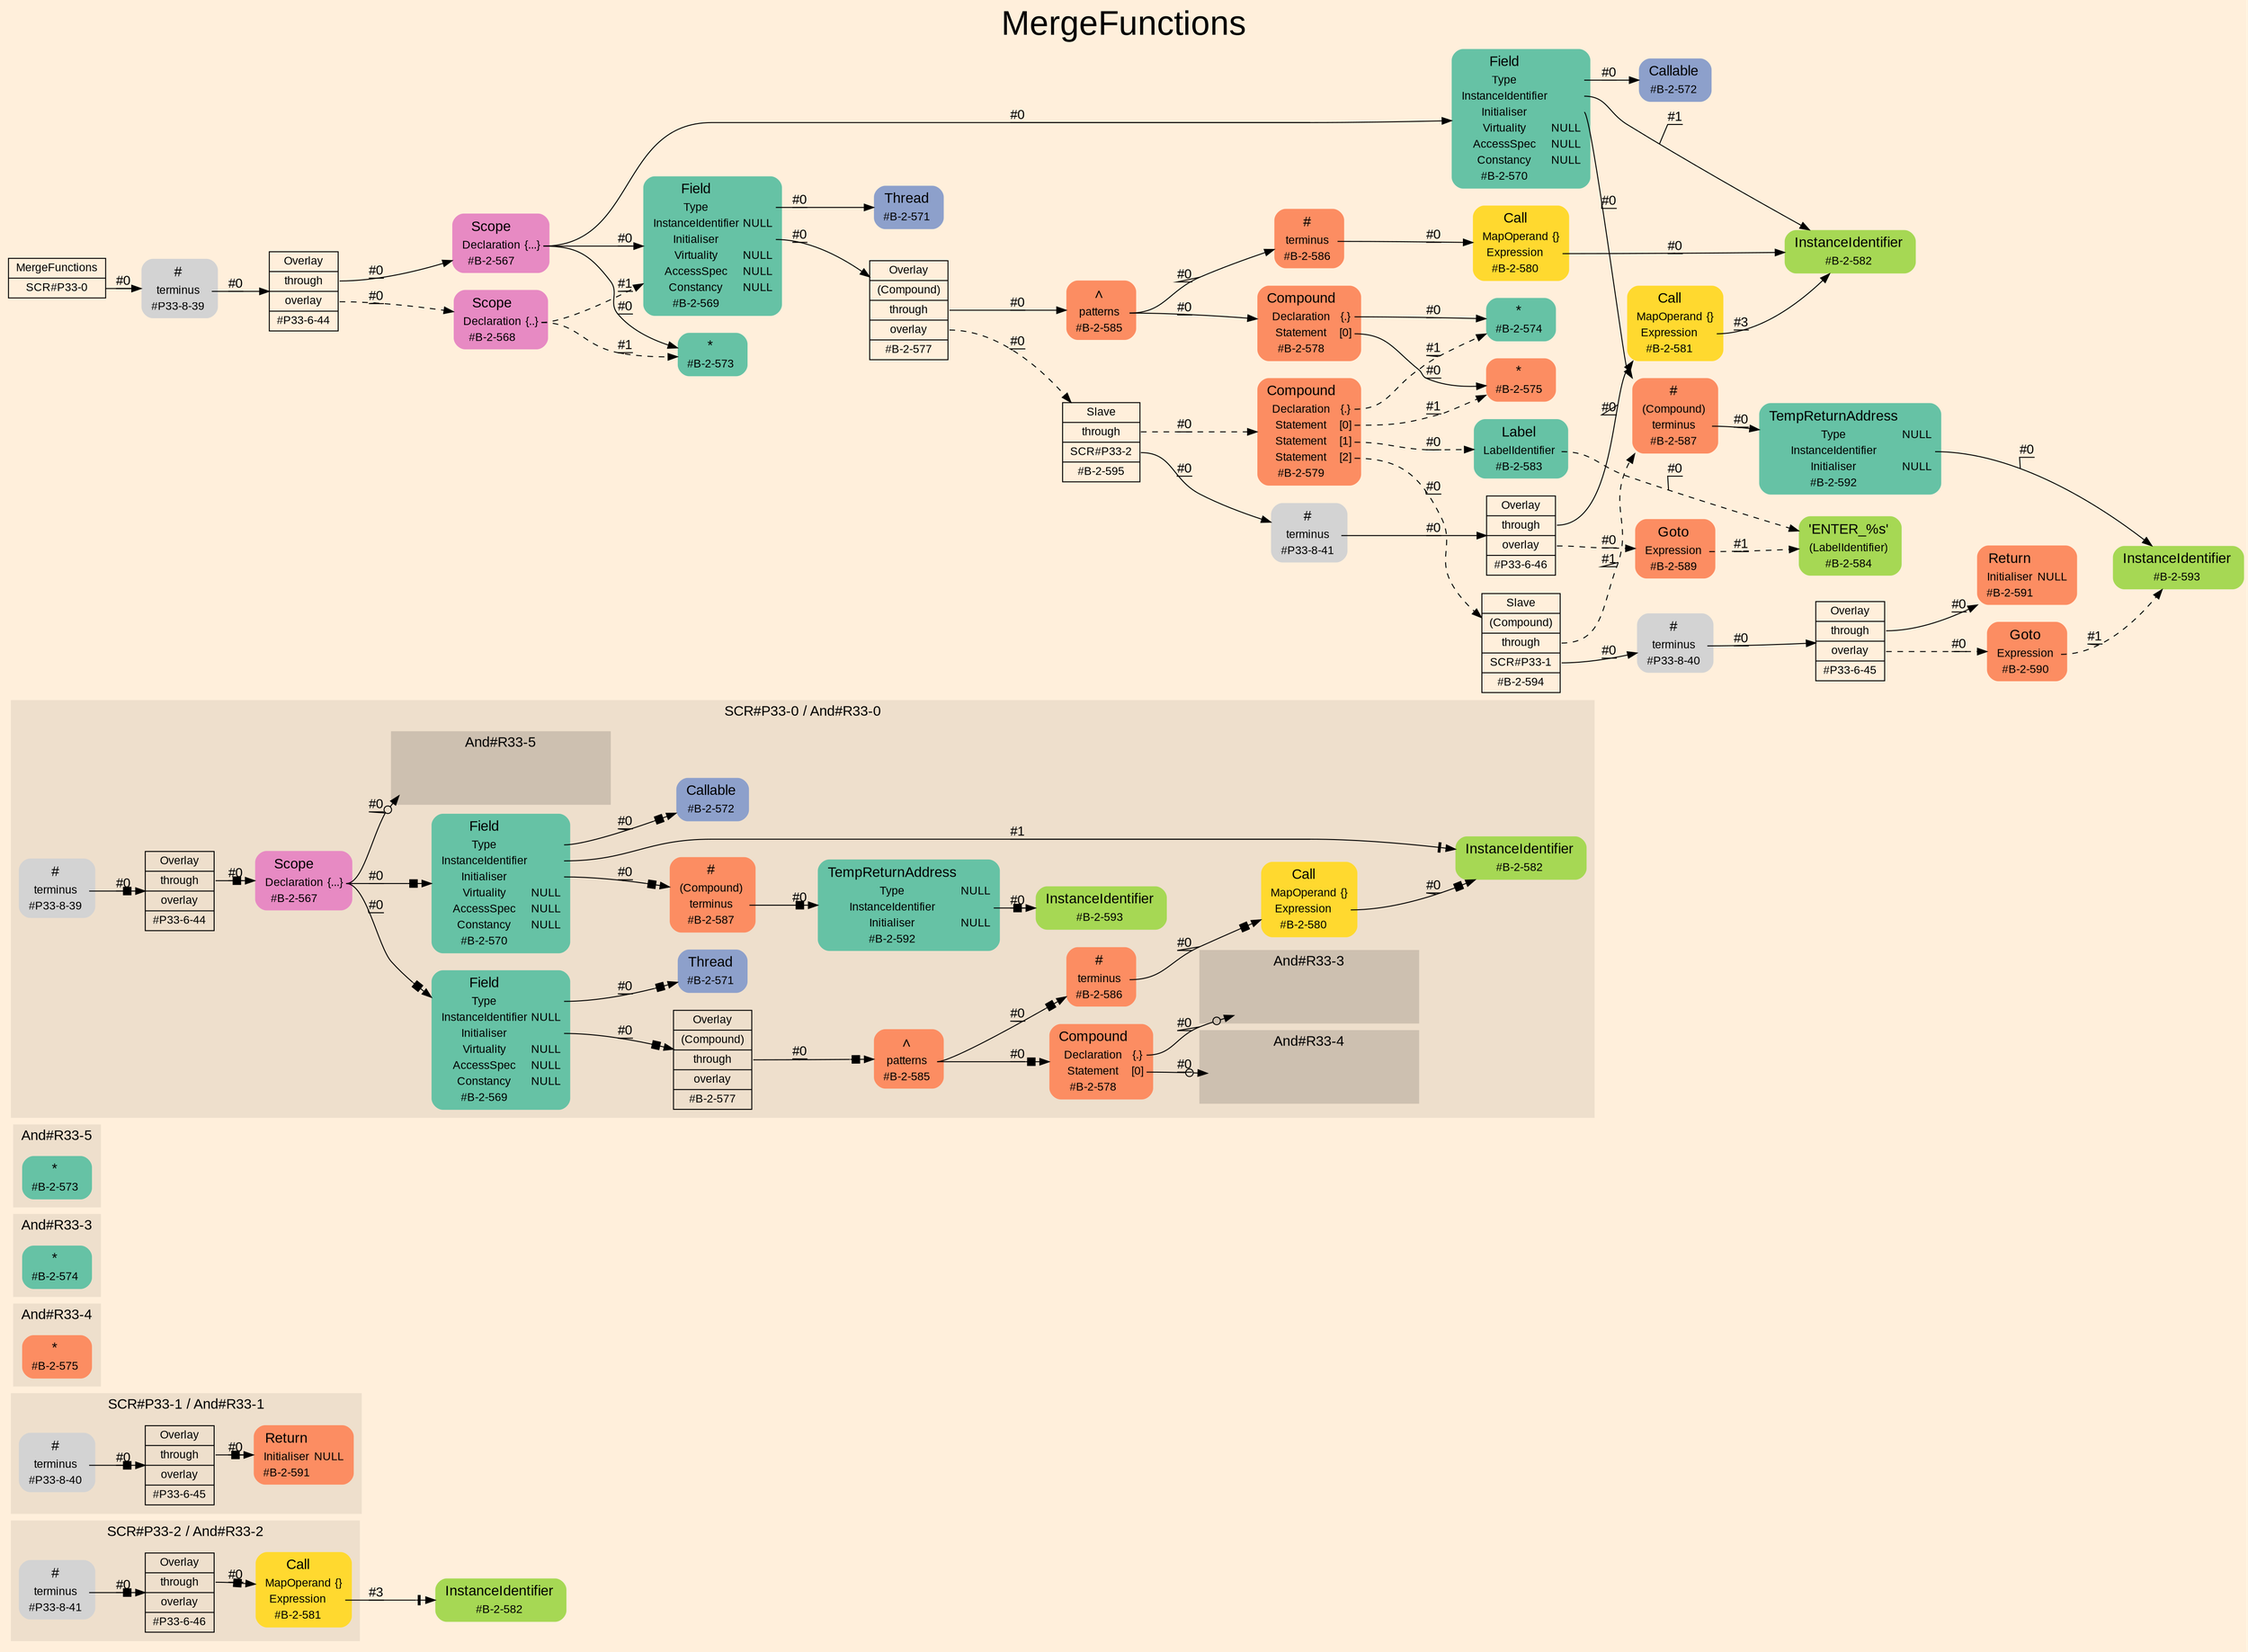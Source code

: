 digraph "MergeFunctions" {
label = "MergeFunctions"
labelloc = t
fontsize = "36"
graph [
    rankdir = "LR"
    ranksep = 0.3
    bgcolor = antiquewhite1
    color = black
    fontcolor = black
    fontname = "Arial"
];
node [
    fontname = "Arial"
];
edge [
    fontname = "Arial"
];

// -------------------- figure And#R33-2 --------------------
// -------- region And#R33-2 ----------
subgraph "clusterAnd#R33-2" {
    label = "SCR#P33-2 / And#R33-2"
    style = "filled"
    color = antiquewhite2
    fontsize = "15"
    "And#R33-2/#B-2-581" [
        // -------- block And#R33-2/#B-2-581 ----------
        shape = "plaintext"
        fillcolor = "/set28/6"
        label = <<TABLE BORDER="0" CELLBORDER="0" CELLSPACING="0">
         <TR><TD><FONT POINT-SIZE="15.0">Call</FONT></TD><TD></TD></TR>
         <TR><TD>MapOperand</TD><TD PORT="port0">{}</TD></TR>
         <TR><TD>Expression</TD><TD PORT="port1"></TD></TR>
         <TR><TD>#B-2-581</TD><TD PORT="port2"></TD></TR>
        </TABLE>>
        style = "rounded,filled"
        fontsize = "12"
    ];
    
    "And#R33-2/#P33-6-46" [
        // -------- block And#R33-2/#P33-6-46 ----------
        shape = "record"
        fillcolor = antiquewhite2
        label = "<fixed> Overlay | <port0> through | <port1> overlay | <port2> #P33-6-46"
        style = "filled"
        fontsize = "12"
        color = black
        fontcolor = black
    ];
    
    "And#R33-2/#P33-8-41" [
        // -------- block And#R33-2/#P33-8-41 ----------
        shape = "plaintext"
        label = <<TABLE BORDER="0" CELLBORDER="0" CELLSPACING="0">
         <TR><TD><FONT POINT-SIZE="15.0">#</FONT></TD><TD></TD></TR>
         <TR><TD>terminus</TD><TD PORT="port0"></TD></TR>
         <TR><TD>#P33-8-41</TD><TD PORT="port1"></TD></TR>
        </TABLE>>
        style = "rounded,filled"
        fontsize = "12"
    ];
    
}

"And#R33-2/#B-2-582" [
    // -------- block And#R33-2/#B-2-582 ----------
    shape = "plaintext"
    fillcolor = "/set28/5"
    label = <<TABLE BORDER="0" CELLBORDER="0" CELLSPACING="0">
     <TR><TD><FONT POINT-SIZE="15.0">InstanceIdentifier</FONT></TD><TD></TD></TR>
     <TR><TD>#B-2-582</TD><TD PORT="port0"></TD></TR>
    </TABLE>>
    style = "rounded,filled"
    fontsize = "12"
];

"And#R33-2/#B-2-581":port1 -> "And#R33-2/#B-2-582" [
    arrowhead="normalnonetee"
    label = "#3"
    decorate = true
    color = black
    fontcolor = black
];

"And#R33-2/#P33-6-46":port0 -> "And#R33-2/#B-2-581" [
    arrowhead="normalnonebox"
    label = "#0"
    decorate = true
    color = black
    fontcolor = black
];

"And#R33-2/#P33-8-41":port0 -> "And#R33-2/#P33-6-46" [
    arrowhead="normalnonebox"
    label = "#0"
    decorate = true
    color = black
    fontcolor = black
];


// -------------------- figure And#R33-1 --------------------
// -------- region And#R33-1 ----------
subgraph "clusterAnd#R33-1" {
    label = "SCR#P33-1 / And#R33-1"
    style = "filled"
    color = antiquewhite2
    fontsize = "15"
    "And#R33-1/#B-2-591" [
        // -------- block And#R33-1/#B-2-591 ----------
        shape = "plaintext"
        fillcolor = "/set28/2"
        label = <<TABLE BORDER="0" CELLBORDER="0" CELLSPACING="0">
         <TR><TD><FONT POINT-SIZE="15.0">Return</FONT></TD><TD></TD></TR>
         <TR><TD>Initialiser</TD><TD PORT="port0">NULL</TD></TR>
         <TR><TD>#B-2-591</TD><TD PORT="port1"></TD></TR>
        </TABLE>>
        style = "rounded,filled"
        fontsize = "12"
    ];
    
    "And#R33-1/#P33-6-45" [
        // -------- block And#R33-1/#P33-6-45 ----------
        shape = "record"
        fillcolor = antiquewhite2
        label = "<fixed> Overlay | <port0> through | <port1> overlay | <port2> #P33-6-45"
        style = "filled"
        fontsize = "12"
        color = black
        fontcolor = black
    ];
    
    "And#R33-1/#P33-8-40" [
        // -------- block And#R33-1/#P33-8-40 ----------
        shape = "plaintext"
        label = <<TABLE BORDER="0" CELLBORDER="0" CELLSPACING="0">
         <TR><TD><FONT POINT-SIZE="15.0">#</FONT></TD><TD></TD></TR>
         <TR><TD>terminus</TD><TD PORT="port0"></TD></TR>
         <TR><TD>#P33-8-40</TD><TD PORT="port1"></TD></TR>
        </TABLE>>
        style = "rounded,filled"
        fontsize = "12"
    ];
    
}

"And#R33-1/#P33-6-45":port0 -> "And#R33-1/#B-2-591" [
    arrowhead="normalnonebox"
    label = "#0"
    decorate = true
    color = black
    fontcolor = black
];

"And#R33-1/#P33-8-40":port0 -> "And#R33-1/#P33-6-45" [
    arrowhead="normalnonebox"
    label = "#0"
    decorate = true
    color = black
    fontcolor = black
];


// -------------------- figure And#R33-4 --------------------
// -------- region And#R33-4 ----------
subgraph "clusterAnd#R33-4" {
    label = "And#R33-4"
    style = "filled"
    color = antiquewhite2
    fontsize = "15"
    "And#R33-4/#B-2-575" [
        // -------- block And#R33-4/#B-2-575 ----------
        shape = "plaintext"
        fillcolor = "/set28/2"
        label = <<TABLE BORDER="0" CELLBORDER="0" CELLSPACING="0">
         <TR><TD><FONT POINT-SIZE="15.0">*</FONT></TD><TD></TD></TR>
         <TR><TD>#B-2-575</TD><TD PORT="port0"></TD></TR>
        </TABLE>>
        style = "rounded,filled"
        fontsize = "12"
    ];
    
}


// -------------------- figure And#R33-3 --------------------
// -------- region And#R33-3 ----------
subgraph "clusterAnd#R33-3" {
    label = "And#R33-3"
    style = "filled"
    color = antiquewhite2
    fontsize = "15"
    "And#R33-3/#B-2-574" [
        // -------- block And#R33-3/#B-2-574 ----------
        shape = "plaintext"
        fillcolor = "/set28/1"
        label = <<TABLE BORDER="0" CELLBORDER="0" CELLSPACING="0">
         <TR><TD><FONT POINT-SIZE="15.0">*</FONT></TD><TD></TD></TR>
         <TR><TD>#B-2-574</TD><TD PORT="port0"></TD></TR>
        </TABLE>>
        style = "rounded,filled"
        fontsize = "12"
    ];
    
}


// -------------------- figure And#R33-5 --------------------
// -------- region And#R33-5 ----------
subgraph "clusterAnd#R33-5" {
    label = "And#R33-5"
    style = "filled"
    color = antiquewhite2
    fontsize = "15"
    "And#R33-5/#B-2-573" [
        // -------- block And#R33-5/#B-2-573 ----------
        shape = "plaintext"
        fillcolor = "/set28/1"
        label = <<TABLE BORDER="0" CELLBORDER="0" CELLSPACING="0">
         <TR><TD><FONT POINT-SIZE="15.0">*</FONT></TD><TD></TD></TR>
         <TR><TD>#B-2-573</TD><TD PORT="port0"></TD></TR>
        </TABLE>>
        style = "rounded,filled"
        fontsize = "12"
    ];
    
}


// -------------------- figure And#R33-0 --------------------
// -------- region And#R33-0 ----------
subgraph "clusterAnd#R33-0" {
    label = "SCR#P33-0 / And#R33-0"
    style = "filled"
    color = antiquewhite2
    fontsize = "15"
    "And#R33-0/#B-2-572" [
        // -------- block And#R33-0/#B-2-572 ----------
        shape = "plaintext"
        fillcolor = "/set28/3"
        label = <<TABLE BORDER="0" CELLBORDER="0" CELLSPACING="0">
         <TR><TD><FONT POINT-SIZE="15.0">Callable</FONT></TD><TD></TD></TR>
         <TR><TD>#B-2-572</TD><TD PORT="port0"></TD></TR>
        </TABLE>>
        style = "rounded,filled"
        fontsize = "12"
    ];
    
    "And#R33-0/#B-2-567" [
        // -------- block And#R33-0/#B-2-567 ----------
        shape = "plaintext"
        fillcolor = "/set28/4"
        label = <<TABLE BORDER="0" CELLBORDER="0" CELLSPACING="0">
         <TR><TD><FONT POINT-SIZE="15.0">Scope</FONT></TD><TD></TD></TR>
         <TR><TD>Declaration</TD><TD PORT="port0">{...}</TD></TR>
         <TR><TD>#B-2-567</TD><TD PORT="port1"></TD></TR>
        </TABLE>>
        style = "rounded,filled"
        fontsize = "12"
    ];
    
    "And#R33-0/#B-2-571" [
        // -------- block And#R33-0/#B-2-571 ----------
        shape = "plaintext"
        fillcolor = "/set28/3"
        label = <<TABLE BORDER="0" CELLBORDER="0" CELLSPACING="0">
         <TR><TD><FONT POINT-SIZE="15.0">Thread</FONT></TD><TD></TD></TR>
         <TR><TD>#B-2-571</TD><TD PORT="port0"></TD></TR>
        </TABLE>>
        style = "rounded,filled"
        fontsize = "12"
    ];
    
    "And#R33-0/#B-2-582" [
        // -------- block And#R33-0/#B-2-582 ----------
        shape = "plaintext"
        fillcolor = "/set28/5"
        label = <<TABLE BORDER="0" CELLBORDER="0" CELLSPACING="0">
         <TR><TD><FONT POINT-SIZE="15.0">InstanceIdentifier</FONT></TD><TD></TD></TR>
         <TR><TD>#B-2-582</TD><TD PORT="port0"></TD></TR>
        </TABLE>>
        style = "rounded,filled"
        fontsize = "12"
    ];
    
    "And#R33-0/#B-2-569" [
        // -------- block And#R33-0/#B-2-569 ----------
        shape = "plaintext"
        fillcolor = "/set28/1"
        label = <<TABLE BORDER="0" CELLBORDER="0" CELLSPACING="0">
         <TR><TD><FONT POINT-SIZE="15.0">Field</FONT></TD><TD></TD></TR>
         <TR><TD>Type</TD><TD PORT="port0"></TD></TR>
         <TR><TD>InstanceIdentifier</TD><TD PORT="port1">NULL</TD></TR>
         <TR><TD>Initialiser</TD><TD PORT="port2"></TD></TR>
         <TR><TD>Virtuality</TD><TD PORT="port3">NULL</TD></TR>
         <TR><TD>AccessSpec</TD><TD PORT="port4">NULL</TD></TR>
         <TR><TD>Constancy</TD><TD PORT="port5">NULL</TD></TR>
         <TR><TD>#B-2-569</TD><TD PORT="port6"></TD></TR>
        </TABLE>>
        style = "rounded,filled"
        fontsize = "12"
    ];
    
    "And#R33-0/#B-2-570" [
        // -------- block And#R33-0/#B-2-570 ----------
        shape = "plaintext"
        fillcolor = "/set28/1"
        label = <<TABLE BORDER="0" CELLBORDER="0" CELLSPACING="0">
         <TR><TD><FONT POINT-SIZE="15.0">Field</FONT></TD><TD></TD></TR>
         <TR><TD>Type</TD><TD PORT="port0"></TD></TR>
         <TR><TD>InstanceIdentifier</TD><TD PORT="port1"></TD></TR>
         <TR><TD>Initialiser</TD><TD PORT="port2"></TD></TR>
         <TR><TD>Virtuality</TD><TD PORT="port3">NULL</TD></TR>
         <TR><TD>AccessSpec</TD><TD PORT="port4">NULL</TD></TR>
         <TR><TD>Constancy</TD><TD PORT="port5">NULL</TD></TR>
         <TR><TD>#B-2-570</TD><TD PORT="port6"></TD></TR>
        </TABLE>>
        style = "rounded,filled"
        fontsize = "12"
    ];
    
    "And#R33-0/#B-2-577" [
        // -------- block And#R33-0/#B-2-577 ----------
        shape = "record"
        fillcolor = antiquewhite2
        label = "<fixed> Overlay | <port0> (Compound) | <port1> through | <port2> overlay | <port3> #B-2-577"
        style = "filled"
        fontsize = "12"
        color = black
        fontcolor = black
    ];
    
    "And#R33-0/#B-2-578" [
        // -------- block And#R33-0/#B-2-578 ----------
        shape = "plaintext"
        fillcolor = "/set28/2"
        label = <<TABLE BORDER="0" CELLBORDER="0" CELLSPACING="0">
         <TR><TD><FONT POINT-SIZE="15.0">Compound</FONT></TD><TD></TD></TR>
         <TR><TD>Declaration</TD><TD PORT="port0">{.}</TD></TR>
         <TR><TD>Statement</TD><TD PORT="port1">[0]</TD></TR>
         <TR><TD>#B-2-578</TD><TD PORT="port2"></TD></TR>
        </TABLE>>
        style = "rounded,filled"
        fontsize = "12"
    ];
    
    "And#R33-0/#B-2-580" [
        // -------- block And#R33-0/#B-2-580 ----------
        shape = "plaintext"
        fillcolor = "/set28/6"
        label = <<TABLE BORDER="0" CELLBORDER="0" CELLSPACING="0">
         <TR><TD><FONT POINT-SIZE="15.0">Call</FONT></TD><TD></TD></TR>
         <TR><TD>MapOperand</TD><TD PORT="port0">{}</TD></TR>
         <TR><TD>Expression</TD><TD PORT="port1"></TD></TR>
         <TR><TD>#B-2-580</TD><TD PORT="port2"></TD></TR>
        </TABLE>>
        style = "rounded,filled"
        fontsize = "12"
    ];
    
    "And#R33-0/#B-2-585" [
        // -------- block And#R33-0/#B-2-585 ----------
        shape = "plaintext"
        fillcolor = "/set28/2"
        label = <<TABLE BORDER="0" CELLBORDER="0" CELLSPACING="0">
         <TR><TD><FONT POINT-SIZE="15.0">∧</FONT></TD><TD></TD></TR>
         <TR><TD>patterns</TD><TD PORT="port0"></TD></TR>
         <TR><TD>#B-2-585</TD><TD PORT="port1"></TD></TR>
        </TABLE>>
        style = "rounded,filled"
        fontsize = "12"
    ];
    
    "And#R33-0/#B-2-586" [
        // -------- block And#R33-0/#B-2-586 ----------
        shape = "plaintext"
        fillcolor = "/set28/2"
        label = <<TABLE BORDER="0" CELLBORDER="0" CELLSPACING="0">
         <TR><TD><FONT POINT-SIZE="15.0">#</FONT></TD><TD></TD></TR>
         <TR><TD>terminus</TD><TD PORT="port0"></TD></TR>
         <TR><TD>#B-2-586</TD><TD PORT="port1"></TD></TR>
        </TABLE>>
        style = "rounded,filled"
        fontsize = "12"
    ];
    
    "And#R33-0/#B-2-587" [
        // -------- block And#R33-0/#B-2-587 ----------
        shape = "plaintext"
        fillcolor = "/set28/2"
        label = <<TABLE BORDER="0" CELLBORDER="0" CELLSPACING="0">
         <TR><TD><FONT POINT-SIZE="15.0">#</FONT></TD><TD></TD></TR>
         <TR><TD>(Compound)</TD><TD PORT="port0"></TD></TR>
         <TR><TD>terminus</TD><TD PORT="port1"></TD></TR>
         <TR><TD>#B-2-587</TD><TD PORT="port2"></TD></TR>
        </TABLE>>
        style = "rounded,filled"
        fontsize = "12"
    ];
    
    "And#R33-0/#B-2-592" [
        // -------- block And#R33-0/#B-2-592 ----------
        shape = "plaintext"
        fillcolor = "/set28/1"
        label = <<TABLE BORDER="0" CELLBORDER="0" CELLSPACING="0">
         <TR><TD><FONT POINT-SIZE="15.0">TempReturnAddress</FONT></TD><TD></TD></TR>
         <TR><TD>Type</TD><TD PORT="port0">NULL</TD></TR>
         <TR><TD>InstanceIdentifier</TD><TD PORT="port1"></TD></TR>
         <TR><TD>Initialiser</TD><TD PORT="port2">NULL</TD></TR>
         <TR><TD>#B-2-592</TD><TD PORT="port3"></TD></TR>
        </TABLE>>
        style = "rounded,filled"
        fontsize = "12"
    ];
    
    "And#R33-0/#B-2-593" [
        // -------- block And#R33-0/#B-2-593 ----------
        shape = "plaintext"
        fillcolor = "/set28/5"
        label = <<TABLE BORDER="0" CELLBORDER="0" CELLSPACING="0">
         <TR><TD><FONT POINT-SIZE="15.0">InstanceIdentifier</FONT></TD><TD></TD></TR>
         <TR><TD>#B-2-593</TD><TD PORT="port0"></TD></TR>
        </TABLE>>
        style = "rounded,filled"
        fontsize = "12"
    ];
    
    "And#R33-0/#P33-6-44" [
        // -------- block And#R33-0/#P33-6-44 ----------
        shape = "record"
        fillcolor = antiquewhite2
        label = "<fixed> Overlay | <port0> through | <port1> overlay | <port2> #P33-6-44"
        style = "filled"
        fontsize = "12"
        color = black
        fontcolor = black
    ];
    
    "And#R33-0/#P33-8-39" [
        // -------- block And#R33-0/#P33-8-39 ----------
        shape = "plaintext"
        label = <<TABLE BORDER="0" CELLBORDER="0" CELLSPACING="0">
         <TR><TD><FONT POINT-SIZE="15.0">#</FONT></TD><TD></TD></TR>
         <TR><TD>terminus</TD><TD PORT="port0"></TD></TR>
         <TR><TD>#P33-8-39</TD><TD PORT="port1"></TD></TR>
        </TABLE>>
        style = "rounded,filled"
        fontsize = "12"
    ];
    
    // -------- region And#R33-0/And#R33-3 ----------
    subgraph "clusterAnd#R33-0/And#R33-3" {
        label = "And#R33-3"
        style = "filled"
        color = antiquewhite3
        fontsize = "15"
        "And#R33-0/And#R33-3/#B-2-574" [
            // -------- block And#R33-0/And#R33-3/#B-2-574 ----------
            shape = none
            fillcolor = "/set28/1"
            style = "invisible"
        ];
        
    }
    
    // -------- region And#R33-0/And#R33-4 ----------
    subgraph "clusterAnd#R33-0/And#R33-4" {
        label = "And#R33-4"
        style = "filled"
        color = antiquewhite3
        fontsize = "15"
        "And#R33-0/And#R33-4/#B-2-575" [
            // -------- block And#R33-0/And#R33-4/#B-2-575 ----------
            shape = none
            fillcolor = "/set28/2"
            style = "invisible"
        ];
        
    }
    
    // -------- region And#R33-0/And#R33-5 ----------
    subgraph "clusterAnd#R33-0/And#R33-5" {
        label = "And#R33-5"
        style = "filled"
        color = antiquewhite3
        fontsize = "15"
        "And#R33-0/And#R33-5/#B-2-573" [
            // -------- block And#R33-0/And#R33-5/#B-2-573 ----------
            shape = none
            fillcolor = "/set28/1"
            style = "invisible"
        ];
        
    }
    
}

"And#R33-0/#B-2-567":port0 -> "And#R33-0/And#R33-5/#B-2-573" [
    arrowhead="normalnoneodot"
    label = "#0"
    decorate = true
    color = black
    fontcolor = black
];

"And#R33-0/#B-2-567":port0 -> "And#R33-0/#B-2-569" [
    arrowhead="normalnonebox"
    label = "#0"
    decorate = true
    color = black
    fontcolor = black
];

"And#R33-0/#B-2-567":port0 -> "And#R33-0/#B-2-570" [
    arrowhead="normalnonebox"
    label = "#0"
    decorate = true
    color = black
    fontcolor = black
];

"And#R33-0/#B-2-569":port0 -> "And#R33-0/#B-2-571" [
    arrowhead="normalnonebox"
    label = "#0"
    decorate = true
    color = black
    fontcolor = black
];

"And#R33-0/#B-2-569":port2 -> "And#R33-0/#B-2-577" [
    arrowhead="normalnonebox"
    label = "#0"
    decorate = true
    color = black
    fontcolor = black
];

"And#R33-0/#B-2-570":port0 -> "And#R33-0/#B-2-572" [
    arrowhead="normalnonebox"
    label = "#0"
    decorate = true
    color = black
    fontcolor = black
];

"And#R33-0/#B-2-570":port1 -> "And#R33-0/#B-2-582" [
    arrowhead="normalnonetee"
    label = "#1"
    decorate = true
    color = black
    fontcolor = black
];

"And#R33-0/#B-2-570":port2 -> "And#R33-0/#B-2-587" [
    arrowhead="normalnonebox"
    label = "#0"
    decorate = true
    color = black
    fontcolor = black
];

"And#R33-0/#B-2-577":port1 -> "And#R33-0/#B-2-585" [
    arrowhead="normalnonebox"
    label = "#0"
    decorate = true
    color = black
    fontcolor = black
];

"And#R33-0/#B-2-578":port0 -> "And#R33-0/And#R33-3/#B-2-574" [
    arrowhead="normalnoneodot"
    label = "#0"
    decorate = true
    color = black
    fontcolor = black
];

"And#R33-0/#B-2-578":port1 -> "And#R33-0/And#R33-4/#B-2-575" [
    arrowhead="normalnoneodot"
    label = "#0"
    decorate = true
    color = black
    fontcolor = black
];

"And#R33-0/#B-2-580":port1 -> "And#R33-0/#B-2-582" [
    arrowhead="normalnonebox"
    label = "#0"
    decorate = true
    color = black
    fontcolor = black
];

"And#R33-0/#B-2-585":port0 -> "And#R33-0/#B-2-578" [
    arrowhead="normalnonebox"
    label = "#0"
    decorate = true
    color = black
    fontcolor = black
];

"And#R33-0/#B-2-585":port0 -> "And#R33-0/#B-2-586" [
    arrowhead="normalnonebox"
    label = "#0"
    decorate = true
    color = black
    fontcolor = black
];

"And#R33-0/#B-2-586":port0 -> "And#R33-0/#B-2-580" [
    arrowhead="normalnonebox"
    label = "#0"
    decorate = true
    color = black
    fontcolor = black
];

"And#R33-0/#B-2-587":port1 -> "And#R33-0/#B-2-592" [
    arrowhead="normalnonebox"
    label = "#0"
    decorate = true
    color = black
    fontcolor = black
];

"And#R33-0/#B-2-592":port1 -> "And#R33-0/#B-2-593" [
    arrowhead="normalnonebox"
    label = "#0"
    decorate = true
    color = black
    fontcolor = black
];

"And#R33-0/#P33-6-44":port0 -> "And#R33-0/#B-2-567" [
    arrowhead="normalnonebox"
    label = "#0"
    decorate = true
    color = black
    fontcolor = black
];

"And#R33-0/#P33-8-39":port0 -> "And#R33-0/#P33-6-44" [
    arrowhead="normalnonebox"
    label = "#0"
    decorate = true
    color = black
    fontcolor = black
];


// -------------------- transformation figure --------------------
"CR#P33-0" [
    // -------- block CR#P33-0 ----------
    shape = "record"
    fillcolor = antiquewhite1
    label = "<fixed> MergeFunctions | <port0> SCR#P33-0"
    style = "filled"
    fontsize = "12"
    color = black
    fontcolor = black
];

"#P33-8-39" [
    // -------- block #P33-8-39 ----------
    shape = "plaintext"
    label = <<TABLE BORDER="0" CELLBORDER="0" CELLSPACING="0">
     <TR><TD><FONT POINT-SIZE="15.0">#</FONT></TD><TD></TD></TR>
     <TR><TD>terminus</TD><TD PORT="port0"></TD></TR>
     <TR><TD>#P33-8-39</TD><TD PORT="port1"></TD></TR>
    </TABLE>>
    style = "rounded,filled"
    fontsize = "12"
];

"#P33-6-44" [
    // -------- block #P33-6-44 ----------
    shape = "record"
    fillcolor = antiquewhite1
    label = "<fixed> Overlay | <port0> through | <port1> overlay | <port2> #P33-6-44"
    style = "filled"
    fontsize = "12"
    color = black
    fontcolor = black
];

"#B-2-567" [
    // -------- block #B-2-567 ----------
    shape = "plaintext"
    fillcolor = "/set28/4"
    label = <<TABLE BORDER="0" CELLBORDER="0" CELLSPACING="0">
     <TR><TD><FONT POINT-SIZE="15.0">Scope</FONT></TD><TD></TD></TR>
     <TR><TD>Declaration</TD><TD PORT="port0">{...}</TD></TR>
     <TR><TD>#B-2-567</TD><TD PORT="port1"></TD></TR>
    </TABLE>>
    style = "rounded,filled"
    fontsize = "12"
];

"#B-2-573" [
    // -------- block #B-2-573 ----------
    shape = "plaintext"
    fillcolor = "/set28/1"
    label = <<TABLE BORDER="0" CELLBORDER="0" CELLSPACING="0">
     <TR><TD><FONT POINT-SIZE="15.0">*</FONT></TD><TD></TD></TR>
     <TR><TD>#B-2-573</TD><TD PORT="port0"></TD></TR>
    </TABLE>>
    style = "rounded,filled"
    fontsize = "12"
];

"#B-2-569" [
    // -------- block #B-2-569 ----------
    shape = "plaintext"
    fillcolor = "/set28/1"
    label = <<TABLE BORDER="0" CELLBORDER="0" CELLSPACING="0">
     <TR><TD><FONT POINT-SIZE="15.0">Field</FONT></TD><TD></TD></TR>
     <TR><TD>Type</TD><TD PORT="port0"></TD></TR>
     <TR><TD>InstanceIdentifier</TD><TD PORT="port1">NULL</TD></TR>
     <TR><TD>Initialiser</TD><TD PORT="port2"></TD></TR>
     <TR><TD>Virtuality</TD><TD PORT="port3">NULL</TD></TR>
     <TR><TD>AccessSpec</TD><TD PORT="port4">NULL</TD></TR>
     <TR><TD>Constancy</TD><TD PORT="port5">NULL</TD></TR>
     <TR><TD>#B-2-569</TD><TD PORT="port6"></TD></TR>
    </TABLE>>
    style = "rounded,filled"
    fontsize = "12"
];

"#B-2-571" [
    // -------- block #B-2-571 ----------
    shape = "plaintext"
    fillcolor = "/set28/3"
    label = <<TABLE BORDER="0" CELLBORDER="0" CELLSPACING="0">
     <TR><TD><FONT POINT-SIZE="15.0">Thread</FONT></TD><TD></TD></TR>
     <TR><TD>#B-2-571</TD><TD PORT="port0"></TD></TR>
    </TABLE>>
    style = "rounded,filled"
    fontsize = "12"
];

"#B-2-577" [
    // -------- block #B-2-577 ----------
    shape = "record"
    fillcolor = antiquewhite1
    label = "<fixed> Overlay | <port0> (Compound) | <port1> through | <port2> overlay | <port3> #B-2-577"
    style = "filled"
    fontsize = "12"
    color = black
    fontcolor = black
];

"#B-2-585" [
    // -------- block #B-2-585 ----------
    shape = "plaintext"
    fillcolor = "/set28/2"
    label = <<TABLE BORDER="0" CELLBORDER="0" CELLSPACING="0">
     <TR><TD><FONT POINT-SIZE="15.0">∧</FONT></TD><TD></TD></TR>
     <TR><TD>patterns</TD><TD PORT="port0"></TD></TR>
     <TR><TD>#B-2-585</TD><TD PORT="port1"></TD></TR>
    </TABLE>>
    style = "rounded,filled"
    fontsize = "12"
];

"#B-2-578" [
    // -------- block #B-2-578 ----------
    shape = "plaintext"
    fillcolor = "/set28/2"
    label = <<TABLE BORDER="0" CELLBORDER="0" CELLSPACING="0">
     <TR><TD><FONT POINT-SIZE="15.0">Compound</FONT></TD><TD></TD></TR>
     <TR><TD>Declaration</TD><TD PORT="port0">{.}</TD></TR>
     <TR><TD>Statement</TD><TD PORT="port1">[0]</TD></TR>
     <TR><TD>#B-2-578</TD><TD PORT="port2"></TD></TR>
    </TABLE>>
    style = "rounded,filled"
    fontsize = "12"
];

"#B-2-574" [
    // -------- block #B-2-574 ----------
    shape = "plaintext"
    fillcolor = "/set28/1"
    label = <<TABLE BORDER="0" CELLBORDER="0" CELLSPACING="0">
     <TR><TD><FONT POINT-SIZE="15.0">*</FONT></TD><TD></TD></TR>
     <TR><TD>#B-2-574</TD><TD PORT="port0"></TD></TR>
    </TABLE>>
    style = "rounded,filled"
    fontsize = "12"
];

"#B-2-575" [
    // -------- block #B-2-575 ----------
    shape = "plaintext"
    fillcolor = "/set28/2"
    label = <<TABLE BORDER="0" CELLBORDER="0" CELLSPACING="0">
     <TR><TD><FONT POINT-SIZE="15.0">*</FONT></TD><TD></TD></TR>
     <TR><TD>#B-2-575</TD><TD PORT="port0"></TD></TR>
    </TABLE>>
    style = "rounded,filled"
    fontsize = "12"
];

"#B-2-586" [
    // -------- block #B-2-586 ----------
    shape = "plaintext"
    fillcolor = "/set28/2"
    label = <<TABLE BORDER="0" CELLBORDER="0" CELLSPACING="0">
     <TR><TD><FONT POINT-SIZE="15.0">#</FONT></TD><TD></TD></TR>
     <TR><TD>terminus</TD><TD PORT="port0"></TD></TR>
     <TR><TD>#B-2-586</TD><TD PORT="port1"></TD></TR>
    </TABLE>>
    style = "rounded,filled"
    fontsize = "12"
];

"#B-2-580" [
    // -------- block #B-2-580 ----------
    shape = "plaintext"
    fillcolor = "/set28/6"
    label = <<TABLE BORDER="0" CELLBORDER="0" CELLSPACING="0">
     <TR><TD><FONT POINT-SIZE="15.0">Call</FONT></TD><TD></TD></TR>
     <TR><TD>MapOperand</TD><TD PORT="port0">{}</TD></TR>
     <TR><TD>Expression</TD><TD PORT="port1"></TD></TR>
     <TR><TD>#B-2-580</TD><TD PORT="port2"></TD></TR>
    </TABLE>>
    style = "rounded,filled"
    fontsize = "12"
];

"#B-2-582" [
    // -------- block #B-2-582 ----------
    shape = "plaintext"
    fillcolor = "/set28/5"
    label = <<TABLE BORDER="0" CELLBORDER="0" CELLSPACING="0">
     <TR><TD><FONT POINT-SIZE="15.0">InstanceIdentifier</FONT></TD><TD></TD></TR>
     <TR><TD>#B-2-582</TD><TD PORT="port0"></TD></TR>
    </TABLE>>
    style = "rounded,filled"
    fontsize = "12"
];

"#B-2-595" [
    // -------- block #B-2-595 ----------
    shape = "record"
    fillcolor = antiquewhite1
    label = "<fixed> Slave | <port0> through | <port1> SCR#P33-2 | <port2> #B-2-595"
    style = "filled"
    fontsize = "12"
    color = black
    fontcolor = black
];

"#B-2-579" [
    // -------- block #B-2-579 ----------
    shape = "plaintext"
    fillcolor = "/set28/2"
    label = <<TABLE BORDER="0" CELLBORDER="0" CELLSPACING="0">
     <TR><TD><FONT POINT-SIZE="15.0">Compound</FONT></TD><TD></TD></TR>
     <TR><TD>Declaration</TD><TD PORT="port0">{.}</TD></TR>
     <TR><TD>Statement</TD><TD PORT="port1">[0]</TD></TR>
     <TR><TD>Statement</TD><TD PORT="port2">[1]</TD></TR>
     <TR><TD>Statement</TD><TD PORT="port3">[2]</TD></TR>
     <TR><TD>#B-2-579</TD><TD PORT="port4"></TD></TR>
    </TABLE>>
    style = "rounded,filled"
    fontsize = "12"
];

"#B-2-583" [
    // -------- block #B-2-583 ----------
    shape = "plaintext"
    fillcolor = "/set28/1"
    label = <<TABLE BORDER="0" CELLBORDER="0" CELLSPACING="0">
     <TR><TD><FONT POINT-SIZE="15.0">Label</FONT></TD><TD></TD></TR>
     <TR><TD>LabelIdentifier</TD><TD PORT="port0"></TD></TR>
     <TR><TD>#B-2-583</TD><TD PORT="port1"></TD></TR>
    </TABLE>>
    style = "rounded,filled"
    fontsize = "12"
];

"#B-2-584" [
    // -------- block #B-2-584 ----------
    shape = "plaintext"
    fillcolor = "/set28/5"
    label = <<TABLE BORDER="0" CELLBORDER="0" CELLSPACING="0">
     <TR><TD><FONT POINT-SIZE="15.0">'ENTER_%s'</FONT></TD><TD></TD></TR>
     <TR><TD>(LabelIdentifier)</TD><TD PORT="port0"></TD></TR>
     <TR><TD>#B-2-584</TD><TD PORT="port1"></TD></TR>
    </TABLE>>
    style = "rounded,filled"
    fontsize = "12"
];

"#B-2-594" [
    // -------- block #B-2-594 ----------
    shape = "record"
    fillcolor = antiquewhite1
    label = "<fixed> Slave | <port0> (Compound) | <port1> through | <port2> SCR#P33-1 | <port3> #B-2-594"
    style = "filled"
    fontsize = "12"
    color = black
    fontcolor = black
];

"#B-2-587" [
    // -------- block #B-2-587 ----------
    shape = "plaintext"
    fillcolor = "/set28/2"
    label = <<TABLE BORDER="0" CELLBORDER="0" CELLSPACING="0">
     <TR><TD><FONT POINT-SIZE="15.0">#</FONT></TD><TD></TD></TR>
     <TR><TD>(Compound)</TD><TD PORT="port0"></TD></TR>
     <TR><TD>terminus</TD><TD PORT="port1"></TD></TR>
     <TR><TD>#B-2-587</TD><TD PORT="port2"></TD></TR>
    </TABLE>>
    style = "rounded,filled"
    fontsize = "12"
];

"#B-2-592" [
    // -------- block #B-2-592 ----------
    shape = "plaintext"
    fillcolor = "/set28/1"
    label = <<TABLE BORDER="0" CELLBORDER="0" CELLSPACING="0">
     <TR><TD><FONT POINT-SIZE="15.0">TempReturnAddress</FONT></TD><TD></TD></TR>
     <TR><TD>Type</TD><TD PORT="port0">NULL</TD></TR>
     <TR><TD>InstanceIdentifier</TD><TD PORT="port1"></TD></TR>
     <TR><TD>Initialiser</TD><TD PORT="port2">NULL</TD></TR>
     <TR><TD>#B-2-592</TD><TD PORT="port3"></TD></TR>
    </TABLE>>
    style = "rounded,filled"
    fontsize = "12"
];

"#B-2-593" [
    // -------- block #B-2-593 ----------
    shape = "plaintext"
    fillcolor = "/set28/5"
    label = <<TABLE BORDER="0" CELLBORDER="0" CELLSPACING="0">
     <TR><TD><FONT POINT-SIZE="15.0">InstanceIdentifier</FONT></TD><TD></TD></TR>
     <TR><TD>#B-2-593</TD><TD PORT="port0"></TD></TR>
    </TABLE>>
    style = "rounded,filled"
    fontsize = "12"
];

"#P33-8-40" [
    // -------- block #P33-8-40 ----------
    shape = "plaintext"
    label = <<TABLE BORDER="0" CELLBORDER="0" CELLSPACING="0">
     <TR><TD><FONT POINT-SIZE="15.0">#</FONT></TD><TD></TD></TR>
     <TR><TD>terminus</TD><TD PORT="port0"></TD></TR>
     <TR><TD>#P33-8-40</TD><TD PORT="port1"></TD></TR>
    </TABLE>>
    style = "rounded,filled"
    fontsize = "12"
];

"#P33-6-45" [
    // -------- block #P33-6-45 ----------
    shape = "record"
    fillcolor = antiquewhite1
    label = "<fixed> Overlay | <port0> through | <port1> overlay | <port2> #P33-6-45"
    style = "filled"
    fontsize = "12"
    color = black
    fontcolor = black
];

"#B-2-591" [
    // -------- block #B-2-591 ----------
    shape = "plaintext"
    fillcolor = "/set28/2"
    label = <<TABLE BORDER="0" CELLBORDER="0" CELLSPACING="0">
     <TR><TD><FONT POINT-SIZE="15.0">Return</FONT></TD><TD></TD></TR>
     <TR><TD>Initialiser</TD><TD PORT="port0">NULL</TD></TR>
     <TR><TD>#B-2-591</TD><TD PORT="port1"></TD></TR>
    </TABLE>>
    style = "rounded,filled"
    fontsize = "12"
];

"#B-2-590" [
    // -------- block #B-2-590 ----------
    shape = "plaintext"
    fillcolor = "/set28/2"
    label = <<TABLE BORDER="0" CELLBORDER="0" CELLSPACING="0">
     <TR><TD><FONT POINT-SIZE="15.0">Goto</FONT></TD><TD></TD></TR>
     <TR><TD>Expression</TD><TD PORT="port0"></TD></TR>
     <TR><TD>#B-2-590</TD><TD PORT="port1"></TD></TR>
    </TABLE>>
    style = "rounded,filled"
    fontsize = "12"
];

"#P33-8-41" [
    // -------- block #P33-8-41 ----------
    shape = "plaintext"
    label = <<TABLE BORDER="0" CELLBORDER="0" CELLSPACING="0">
     <TR><TD><FONT POINT-SIZE="15.0">#</FONT></TD><TD></TD></TR>
     <TR><TD>terminus</TD><TD PORT="port0"></TD></TR>
     <TR><TD>#P33-8-41</TD><TD PORT="port1"></TD></TR>
    </TABLE>>
    style = "rounded,filled"
    fontsize = "12"
];

"#P33-6-46" [
    // -------- block #P33-6-46 ----------
    shape = "record"
    fillcolor = antiquewhite1
    label = "<fixed> Overlay | <port0> through | <port1> overlay | <port2> #P33-6-46"
    style = "filled"
    fontsize = "12"
    color = black
    fontcolor = black
];

"#B-2-581" [
    // -------- block #B-2-581 ----------
    shape = "plaintext"
    fillcolor = "/set28/6"
    label = <<TABLE BORDER="0" CELLBORDER="0" CELLSPACING="0">
     <TR><TD><FONT POINT-SIZE="15.0">Call</FONT></TD><TD></TD></TR>
     <TR><TD>MapOperand</TD><TD PORT="port0">{}</TD></TR>
     <TR><TD>Expression</TD><TD PORT="port1"></TD></TR>
     <TR><TD>#B-2-581</TD><TD PORT="port2"></TD></TR>
    </TABLE>>
    style = "rounded,filled"
    fontsize = "12"
];

"#B-2-589" [
    // -------- block #B-2-589 ----------
    shape = "plaintext"
    fillcolor = "/set28/2"
    label = <<TABLE BORDER="0" CELLBORDER="0" CELLSPACING="0">
     <TR><TD><FONT POINT-SIZE="15.0">Goto</FONT></TD><TD></TD></TR>
     <TR><TD>Expression</TD><TD PORT="port0"></TD></TR>
     <TR><TD>#B-2-589</TD><TD PORT="port1"></TD></TR>
    </TABLE>>
    style = "rounded,filled"
    fontsize = "12"
];

"#B-2-570" [
    // -------- block #B-2-570 ----------
    shape = "plaintext"
    fillcolor = "/set28/1"
    label = <<TABLE BORDER="0" CELLBORDER="0" CELLSPACING="0">
     <TR><TD><FONT POINT-SIZE="15.0">Field</FONT></TD><TD></TD></TR>
     <TR><TD>Type</TD><TD PORT="port0"></TD></TR>
     <TR><TD>InstanceIdentifier</TD><TD PORT="port1"></TD></TR>
     <TR><TD>Initialiser</TD><TD PORT="port2"></TD></TR>
     <TR><TD>Virtuality</TD><TD PORT="port3">NULL</TD></TR>
     <TR><TD>AccessSpec</TD><TD PORT="port4">NULL</TD></TR>
     <TR><TD>Constancy</TD><TD PORT="port5">NULL</TD></TR>
     <TR><TD>#B-2-570</TD><TD PORT="port6"></TD></TR>
    </TABLE>>
    style = "rounded,filled"
    fontsize = "12"
];

"#B-2-572" [
    // -------- block #B-2-572 ----------
    shape = "plaintext"
    fillcolor = "/set28/3"
    label = <<TABLE BORDER="0" CELLBORDER="0" CELLSPACING="0">
     <TR><TD><FONT POINT-SIZE="15.0">Callable</FONT></TD><TD></TD></TR>
     <TR><TD>#B-2-572</TD><TD PORT="port0"></TD></TR>
    </TABLE>>
    style = "rounded,filled"
    fontsize = "12"
];

"#B-2-568" [
    // -------- block #B-2-568 ----------
    shape = "plaintext"
    fillcolor = "/set28/4"
    label = <<TABLE BORDER="0" CELLBORDER="0" CELLSPACING="0">
     <TR><TD><FONT POINT-SIZE="15.0">Scope</FONT></TD><TD></TD></TR>
     <TR><TD>Declaration</TD><TD PORT="port0">{..}</TD></TR>
     <TR><TD>#B-2-568</TD><TD PORT="port1"></TD></TR>
    </TABLE>>
    style = "rounded,filled"
    fontsize = "12"
];

"CR#P33-0":port0 -> "#P33-8-39" [
    label = "#0"
    decorate = true
    color = black
    fontcolor = black
];

"#P33-8-39":port0 -> "#P33-6-44" [
    label = "#0"
    decorate = true
    color = black
    fontcolor = black
];

"#P33-6-44":port0 -> "#B-2-567" [
    label = "#0"
    decorate = true
    color = black
    fontcolor = black
];

"#P33-6-44":port1 -> "#B-2-568" [
    style="dashed"
    label = "#0"
    decorate = true
    color = black
    fontcolor = black
];

"#B-2-567":port0 -> "#B-2-573" [
    label = "#0"
    decorate = true
    color = black
    fontcolor = black
];

"#B-2-567":port0 -> "#B-2-569" [
    label = "#0"
    decorate = true
    color = black
    fontcolor = black
];

"#B-2-567":port0 -> "#B-2-570" [
    label = "#0"
    decorate = true
    color = black
    fontcolor = black
];

"#B-2-569":port0 -> "#B-2-571" [
    label = "#0"
    decorate = true
    color = black
    fontcolor = black
];

"#B-2-569":port2 -> "#B-2-577" [
    label = "#0"
    decorate = true
    color = black
    fontcolor = black
];

"#B-2-577":port1 -> "#B-2-585" [
    label = "#0"
    decorate = true
    color = black
    fontcolor = black
];

"#B-2-577":port2 -> "#B-2-595" [
    style="dashed"
    label = "#0"
    decorate = true
    color = black
    fontcolor = black
];

"#B-2-585":port0 -> "#B-2-578" [
    label = "#0"
    decorate = true
    color = black
    fontcolor = black
];

"#B-2-585":port0 -> "#B-2-586" [
    label = "#0"
    decorate = true
    color = black
    fontcolor = black
];

"#B-2-578":port0 -> "#B-2-574" [
    label = "#0"
    decorate = true
    color = black
    fontcolor = black
];

"#B-2-578":port1 -> "#B-2-575" [
    label = "#0"
    decorate = true
    color = black
    fontcolor = black
];

"#B-2-586":port0 -> "#B-2-580" [
    label = "#0"
    decorate = true
    color = black
    fontcolor = black
];

"#B-2-580":port1 -> "#B-2-582" [
    label = "#0"
    decorate = true
    color = black
    fontcolor = black
];

"#B-2-595":port0 -> "#B-2-579" [
    style="dashed"
    label = "#0"
    decorate = true
    color = black
    fontcolor = black
];

"#B-2-595":port1 -> "#P33-8-41" [
    label = "#0"
    decorate = true
    color = black
    fontcolor = black
];

"#B-2-579":port0 -> "#B-2-574" [
    style="dashed"
    label = "#1"
    decorate = true
    color = black
    fontcolor = black
];

"#B-2-579":port1 -> "#B-2-575" [
    style="dashed"
    label = "#1"
    decorate = true
    color = black
    fontcolor = black
];

"#B-2-579":port2 -> "#B-2-583" [
    style="dashed"
    label = "#0"
    decorate = true
    color = black
    fontcolor = black
];

"#B-2-579":port3 -> "#B-2-594" [
    style="dashed"
    label = "#0"
    decorate = true
    color = black
    fontcolor = black
];

"#B-2-583":port0 -> "#B-2-584" [
    style="dashed"
    label = "#0"
    decorate = true
    color = black
    fontcolor = black
];

"#B-2-594":port1 -> "#B-2-587" [
    style="dashed"
    label = "#1"
    decorate = true
    color = black
    fontcolor = black
];

"#B-2-594":port2 -> "#P33-8-40" [
    label = "#0"
    decorate = true
    color = black
    fontcolor = black
];

"#B-2-587":port1 -> "#B-2-592" [
    label = "#0"
    decorate = true
    color = black
    fontcolor = black
];

"#B-2-592":port1 -> "#B-2-593" [
    label = "#0"
    decorate = true
    color = black
    fontcolor = black
];

"#P33-8-40":port0 -> "#P33-6-45" [
    label = "#0"
    decorate = true
    color = black
    fontcolor = black
];

"#P33-6-45":port0 -> "#B-2-591" [
    label = "#0"
    decorate = true
    color = black
    fontcolor = black
];

"#P33-6-45":port1 -> "#B-2-590" [
    style="dashed"
    label = "#0"
    decorate = true
    color = black
    fontcolor = black
];

"#B-2-590":port0 -> "#B-2-593" [
    style="dashed"
    label = "#1"
    decorate = true
    color = black
    fontcolor = black
];

"#P33-8-41":port0 -> "#P33-6-46" [
    label = "#0"
    decorate = true
    color = black
    fontcolor = black
];

"#P33-6-46":port0 -> "#B-2-581" [
    label = "#0"
    decorate = true
    color = black
    fontcolor = black
];

"#P33-6-46":port1 -> "#B-2-589" [
    style="dashed"
    label = "#0"
    decorate = true
    color = black
    fontcolor = black
];

"#B-2-581":port1 -> "#B-2-582" [
    label = "#3"
    decorate = true
    color = black
    fontcolor = black
];

"#B-2-589":port0 -> "#B-2-584" [
    style="dashed"
    label = "#1"
    decorate = true
    color = black
    fontcolor = black
];

"#B-2-570":port0 -> "#B-2-572" [
    label = "#0"
    decorate = true
    color = black
    fontcolor = black
];

"#B-2-570":port1 -> "#B-2-582" [
    label = "#1"
    decorate = true
    color = black
    fontcolor = black
];

"#B-2-570":port2 -> "#B-2-587" [
    label = "#0"
    decorate = true
    color = black
    fontcolor = black
];

"#B-2-568":port0 -> "#B-2-573" [
    style="dashed"
    label = "#1"
    decorate = true
    color = black
    fontcolor = black
];

"#B-2-568":port0 -> "#B-2-569" [
    style="dashed"
    label = "#1"
    decorate = true
    color = black
    fontcolor = black
];


}
